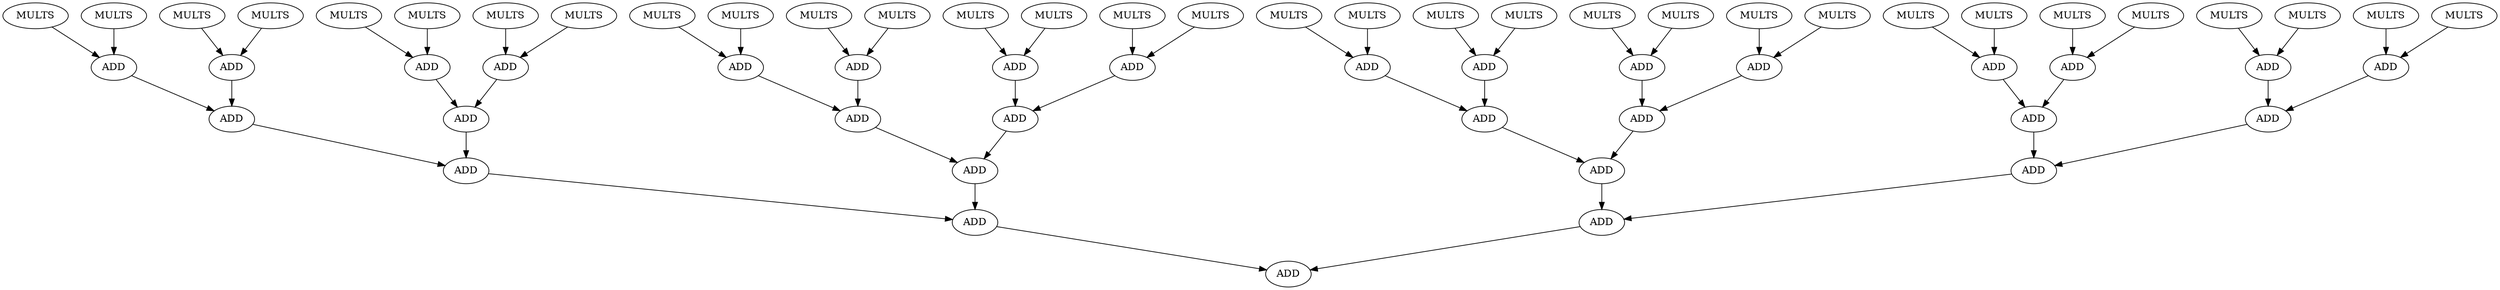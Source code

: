 strict digraph  {
0[label=ADD];
1[label=ADD];
2[label=ADD];
3[label=ADD];
4[label=ADD];
5[label=ADD];
6[label=ADD];
7[label=ADD];
8[label=ADD];
9[label=ADD];
10[label=ADD];
11[label=ADD];
12[label=ADD];
13[label=ADD];
14[label=ADD];
15[label=ADD];
16[label=ADD];
17[label=ADD];
18[label=ADD];
19[label=ADD];
20[label=ADD];
21[label=ADD];
22[label=ADD];
23[label=ADD];
24[label=ADD];
25[label=ADD];
26[label=ADD];
27[label=ADD];
28[label=ADD];
29[label=ADD];
30[label=ADD];
31[label=MULTS];
32[label=MULTS];
33[label=MULTS];
34[label=MULTS];
35[label=MULTS];
36[label=MULTS];
37[label=MULTS];
38[label=MULTS];
39[label=MULTS];
40[label=MULTS];
41[label=MULTS];
42[label=MULTS];
43[label=MULTS];
44[label=MULTS];
45[label=MULTS];
46[label=MULTS];
47[label=MULTS];
48[label=MULTS];
49[label=MULTS];
50[label=MULTS];
51[label=MULTS];
52[label=MULTS];
53[label=MULTS];
54[label=MULTS];
55[label=MULTS];
56[label=MULTS];
57[label=MULTS];
58[label=MULTS];
59[label=MULTS];
60[label=MULTS];
61[label=MULTS];
62[label=MULTS];
1 -> 0;
2 -> 0;
3 -> 1;
4 -> 1;
5 -> 2;
6 -> 2;
7 -> 3;
8 -> 3;
9 -> 4;
10 -> 4;
11 -> 5;
12 -> 5;
13 -> 6;
14 -> 6;
15 -> 7;
16 -> 7;
17 -> 8;
18 -> 8;
19 -> 9;
20 -> 9;
21 -> 10;
22 -> 10;
23 -> 11;
24 -> 11;
25 -> 12;
26 -> 12;
27 -> 13;
28 -> 13;
29 -> 14;
30 -> 14;
31 -> 15;
32 -> 15;
33 -> 16;
34 -> 16;
35 -> 17;
36 -> 17;
37 -> 18;
38 -> 18;
39 -> 19;
40 -> 19;
41 -> 20;
42 -> 20;
43 -> 21;
44 -> 21;
45 -> 22;
46 -> 22;
47 -> 23;
48 -> 23;
49 -> 24;
50 -> 24;
51 -> 25;
52 -> 25;
53 -> 26;
54 -> 26;
55 -> 27;
56 -> 27;
57 -> 28;
58 -> 28;
59 -> 29;
60 -> 29;
61 -> 30;
62 -> 30;
}
